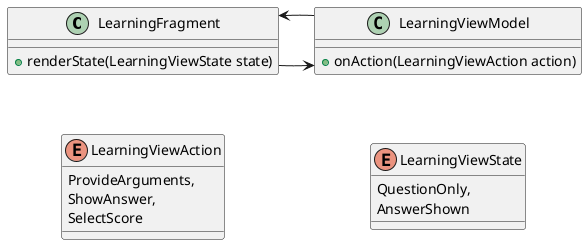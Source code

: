 @startuml
'https://plantuml.com/class-diagram

class LearningFragment {
    + renderState(LearningViewState state)
}

enum LearningViewState {
    QuestionOnly,
    AnswerShown
}

enum LearningViewAction {
    ProvideArguments,
    ShowAnswer,
    SelectScore
}

class LearningViewModel {
    + onAction(LearningViewAction action)
}

LearningFragment -> LearningViewModel
LearningFragment <- LearningViewModel

LearningViewAction -up[hidden]-> LearningFragment
LearningViewState -up[hidden]-> LearningViewModel

@enduml